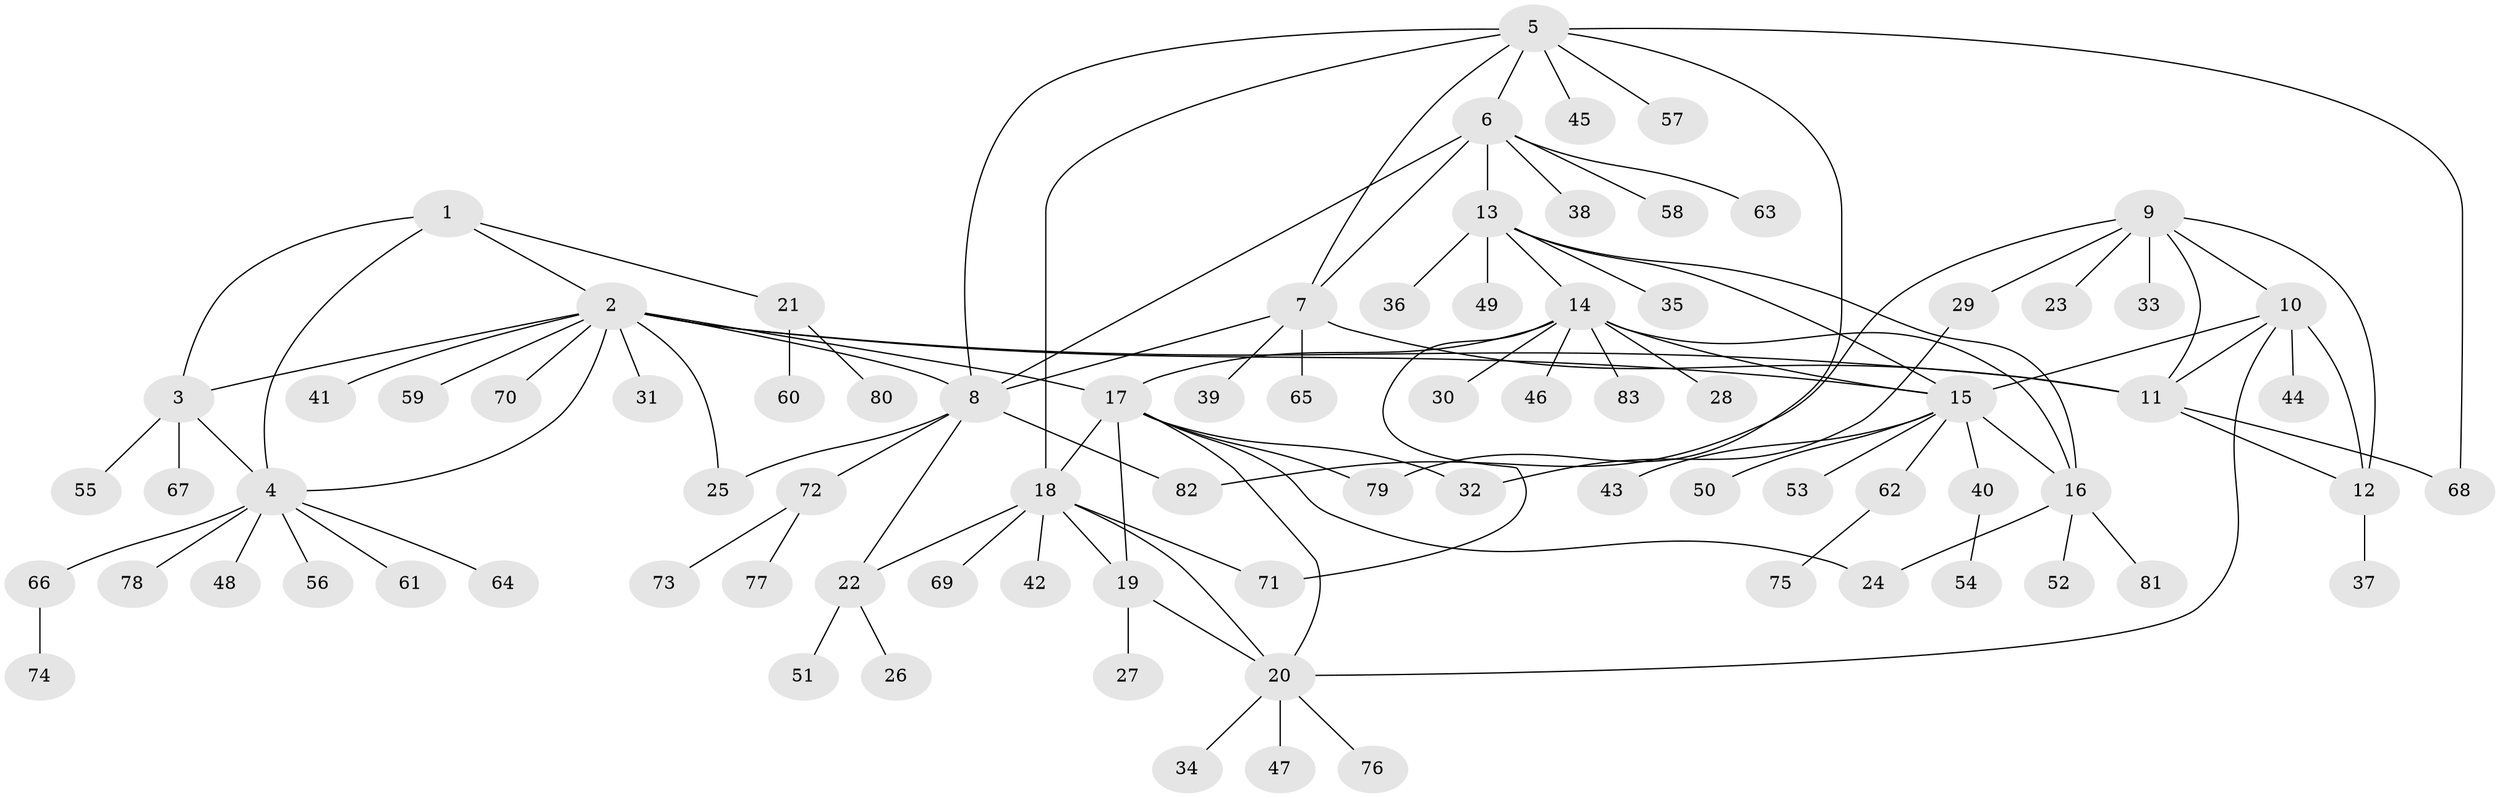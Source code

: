 // Generated by graph-tools (version 1.1) at 2025/50/03/09/25 03:50:36]
// undirected, 83 vertices, 111 edges
graph export_dot {
graph [start="1"]
  node [color=gray90,style=filled];
  1;
  2;
  3;
  4;
  5;
  6;
  7;
  8;
  9;
  10;
  11;
  12;
  13;
  14;
  15;
  16;
  17;
  18;
  19;
  20;
  21;
  22;
  23;
  24;
  25;
  26;
  27;
  28;
  29;
  30;
  31;
  32;
  33;
  34;
  35;
  36;
  37;
  38;
  39;
  40;
  41;
  42;
  43;
  44;
  45;
  46;
  47;
  48;
  49;
  50;
  51;
  52;
  53;
  54;
  55;
  56;
  57;
  58;
  59;
  60;
  61;
  62;
  63;
  64;
  65;
  66;
  67;
  68;
  69;
  70;
  71;
  72;
  73;
  74;
  75;
  76;
  77;
  78;
  79;
  80;
  81;
  82;
  83;
  1 -- 2;
  1 -- 3;
  1 -- 4;
  1 -- 21;
  2 -- 3;
  2 -- 4;
  2 -- 8;
  2 -- 11;
  2 -- 15;
  2 -- 17;
  2 -- 25;
  2 -- 31;
  2 -- 41;
  2 -- 59;
  2 -- 70;
  3 -- 4;
  3 -- 55;
  3 -- 67;
  4 -- 48;
  4 -- 56;
  4 -- 61;
  4 -- 64;
  4 -- 66;
  4 -- 78;
  5 -- 6;
  5 -- 7;
  5 -- 8;
  5 -- 18;
  5 -- 45;
  5 -- 57;
  5 -- 68;
  5 -- 79;
  6 -- 7;
  6 -- 8;
  6 -- 13;
  6 -- 38;
  6 -- 58;
  6 -- 63;
  7 -- 8;
  7 -- 11;
  7 -- 39;
  7 -- 65;
  8 -- 22;
  8 -- 25;
  8 -- 72;
  8 -- 82;
  9 -- 10;
  9 -- 11;
  9 -- 12;
  9 -- 23;
  9 -- 29;
  9 -- 33;
  9 -- 82;
  10 -- 11;
  10 -- 12;
  10 -- 15;
  10 -- 20;
  10 -- 44;
  11 -- 12;
  11 -- 68;
  12 -- 37;
  13 -- 14;
  13 -- 15;
  13 -- 16;
  13 -- 35;
  13 -- 36;
  13 -- 49;
  14 -- 15;
  14 -- 16;
  14 -- 17;
  14 -- 28;
  14 -- 30;
  14 -- 46;
  14 -- 71;
  14 -- 83;
  15 -- 16;
  15 -- 40;
  15 -- 43;
  15 -- 50;
  15 -- 53;
  15 -- 62;
  16 -- 24;
  16 -- 52;
  16 -- 81;
  17 -- 18;
  17 -- 19;
  17 -- 20;
  17 -- 24;
  17 -- 32;
  17 -- 79;
  18 -- 19;
  18 -- 20;
  18 -- 22;
  18 -- 42;
  18 -- 69;
  18 -- 71;
  19 -- 20;
  19 -- 27;
  20 -- 34;
  20 -- 47;
  20 -- 76;
  21 -- 60;
  21 -- 80;
  22 -- 26;
  22 -- 51;
  29 -- 32;
  40 -- 54;
  62 -- 75;
  66 -- 74;
  72 -- 73;
  72 -- 77;
}
